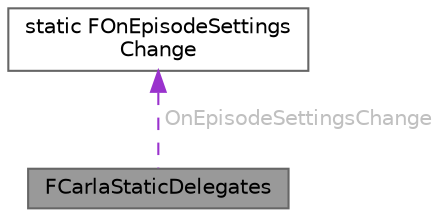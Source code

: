 digraph "FCarlaStaticDelegates"
{
 // INTERACTIVE_SVG=YES
 // LATEX_PDF_SIZE
  bgcolor="transparent";
  edge [fontname=Helvetica,fontsize=10,labelfontname=Helvetica,labelfontsize=10];
  node [fontname=Helvetica,fontsize=10,shape=box,height=0.2,width=0.4];
  Node1 [id="Node000001",label="FCarlaStaticDelegates",height=0.2,width=0.4,color="gray40", fillcolor="grey60", style="filled", fontcolor="black",tooltip=" "];
  Node2 -> Node1 [id="edge1_Node000001_Node000002",dir="back",color="darkorchid3",style="dashed",tooltip=" ",label=" OnEpisodeSettingsChange",fontcolor="grey" ];
  Node2 [id="Node000002",label="static FOnEpisodeSettings\lChange",height=0.2,width=0.4,color="gray40", fillcolor="white", style="filled",tooltip=" "];
}
